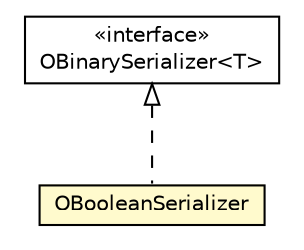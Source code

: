 #!/usr/local/bin/dot
#
# Class diagram 
# Generated by UMLGraph version R5_6-24-gf6e263 (http://www.umlgraph.org/)
#

digraph G {
	edge [fontname="Helvetica",fontsize=10,labelfontname="Helvetica",labelfontsize=10];
	node [fontname="Helvetica",fontsize=10,shape=plaintext];
	nodesep=0.25;
	ranksep=0.5;
	// com.orientechnologies.common.serialization.types.OBooleanSerializer
	c1575131 [label=<<table title="com.orientechnologies.common.serialization.types.OBooleanSerializer" border="0" cellborder="1" cellspacing="0" cellpadding="2" port="p" bgcolor="lemonChiffon" href="./OBooleanSerializer.html">
		<tr><td><table border="0" cellspacing="0" cellpadding="1">
<tr><td align="center" balign="center"> OBooleanSerializer </td></tr>
		</table></td></tr>
		</table>>, URL="./OBooleanSerializer.html", fontname="Helvetica", fontcolor="black", fontsize=10.0];
	// com.orientechnologies.common.serialization.types.OBinarySerializer<T>
	c1575136 [label=<<table title="com.orientechnologies.common.serialization.types.OBinarySerializer" border="0" cellborder="1" cellspacing="0" cellpadding="2" port="p" href="./OBinarySerializer.html">
		<tr><td><table border="0" cellspacing="0" cellpadding="1">
<tr><td align="center" balign="center"> &#171;interface&#187; </td></tr>
<tr><td align="center" balign="center"> OBinarySerializer&lt;T&gt; </td></tr>
		</table></td></tr>
		</table>>, URL="./OBinarySerializer.html", fontname="Helvetica", fontcolor="black", fontsize=10.0];
	//com.orientechnologies.common.serialization.types.OBooleanSerializer implements com.orientechnologies.common.serialization.types.OBinarySerializer<T>
	c1575136:p -> c1575131:p [dir=back,arrowtail=empty,style=dashed];
}

